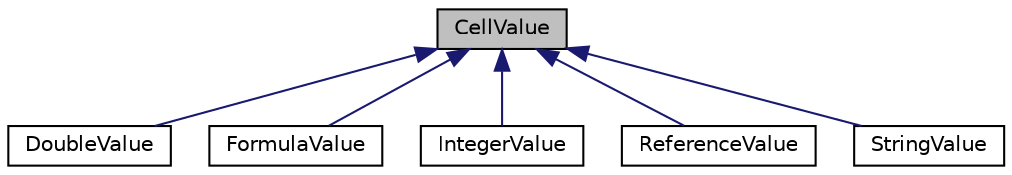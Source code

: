 digraph "CellValue"
{
  edge [fontname="Helvetica",fontsize="10",labelfontname="Helvetica",labelfontsize="10"];
  node [fontname="Helvetica",fontsize="10",shape=record];
  Node0 [label="CellValue",height=0.2,width=0.4,color="black", fillcolor="grey75", style="filled", fontcolor="black"];
  Node0 -> Node1 [dir="back",color="midnightblue",fontsize="10",style="solid",fontname="Helvetica"];
  Node1 [label="DoubleValue",height=0.2,width=0.4,color="black", fillcolor="white", style="filled",URL="$d2/d9d/classDoubleValue.html"];
  Node0 -> Node2 [dir="back",color="midnightblue",fontsize="10",style="solid",fontname="Helvetica"];
  Node2 [label="FormulaValue",height=0.2,width=0.4,color="black", fillcolor="white", style="filled",URL="$d3/d38/classFormulaValue.html"];
  Node0 -> Node3 [dir="back",color="midnightblue",fontsize="10",style="solid",fontname="Helvetica"];
  Node3 [label="IntegerValue",height=0.2,width=0.4,color="black", fillcolor="white", style="filled",URL="$d4/de7/classIntegerValue.html"];
  Node0 -> Node4 [dir="back",color="midnightblue",fontsize="10",style="solid",fontname="Helvetica"];
  Node4 [label="ReferenceValue",height=0.2,width=0.4,color="black", fillcolor="white", style="filled",URL="$d0/df7/classReferenceValue.html"];
  Node0 -> Node5 [dir="back",color="midnightblue",fontsize="10",style="solid",fontname="Helvetica"];
  Node5 [label="StringValue",height=0.2,width=0.4,color="black", fillcolor="white", style="filled",URL="$d1/d6a/classStringValue.html"];
}
